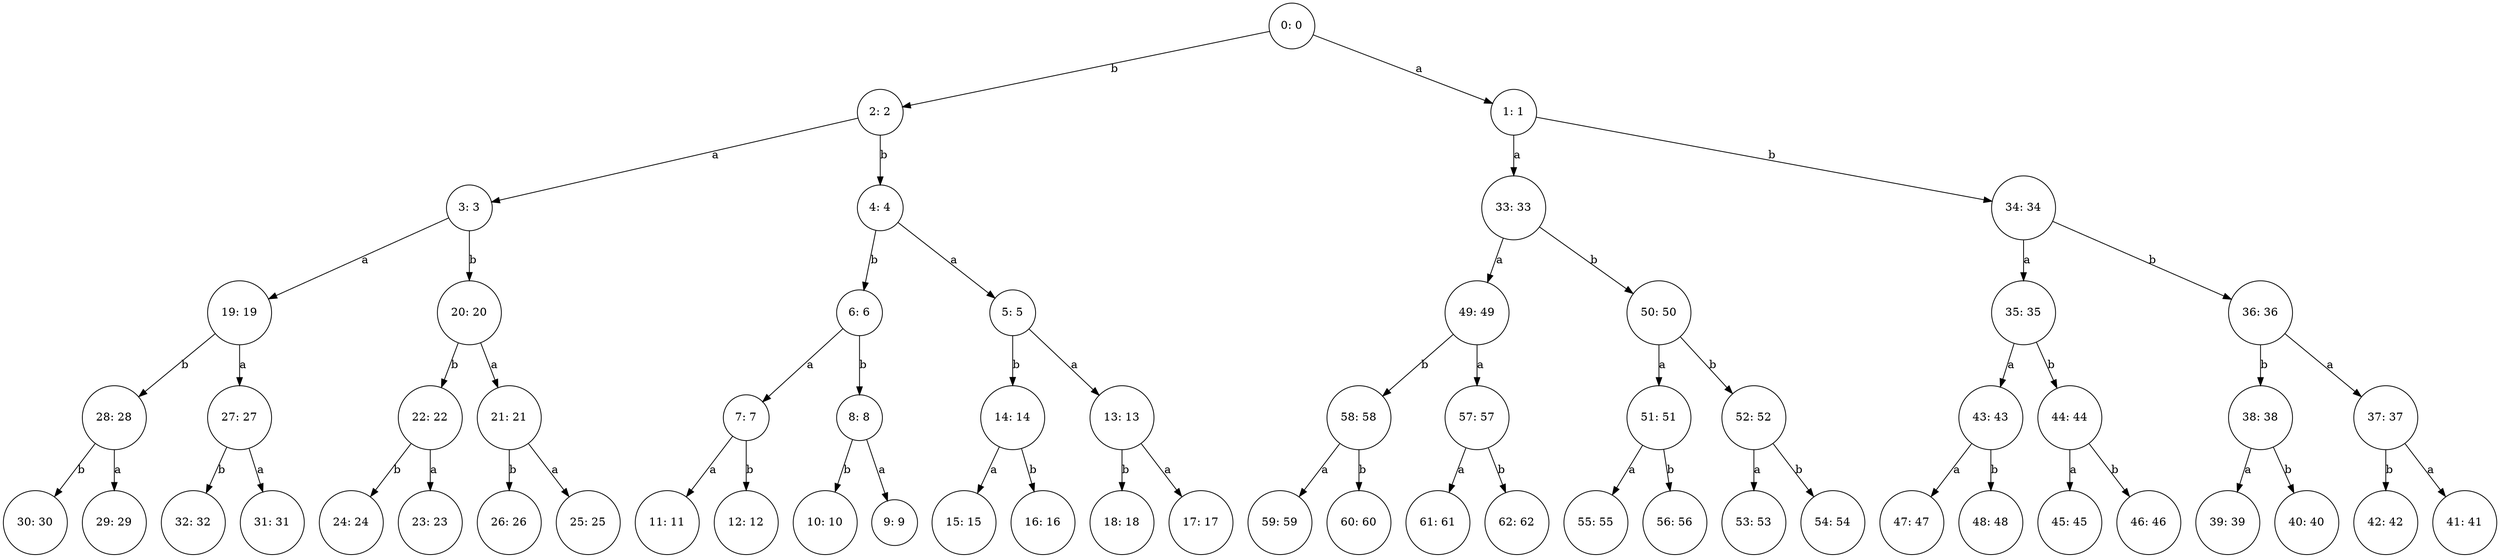 digraph G {
node_43 [shape=circle,label="43: 43"];
	node_43 -> node_47 [label="a"];
	node_43 -> node_48 [label="b"];
node_6 [shape=circle,label="6: 6"];
	node_6 -> node_7 [label="a"];
	node_6 -> node_8 [label="b"];
node_39 [shape=circle,label="39: 39"];
node_32 [shape=circle,label="32: 32"];
node_53 [shape=circle,label="53: 53"];
node_11 [shape=circle,label="11: 11"];
node_2 [shape=circle,label="2: 2"];
	node_2 -> node_3 [label="a"];
	node_2 -> node_4 [label="b"];
node_10 [shape=circle,label="10: 10"];
node_55 [shape=circle,label="55: 55"];
node_26 [shape=circle,label="26: 26"];
node_3 [shape=circle,label="3: 3"];
	node_3 -> node_19 [label="a"];
	node_3 -> node_20 [label="b"];
node_18 [shape=circle,label="18: 18"];
node_33 [shape=circle,label="33: 33"];
	node_33 -> node_49 [label="a"];
	node_33 -> node_50 [label="b"];
node_15 [shape=circle,label="15: 15"];
node_45 [shape=circle,label="45: 45"];
node_58 [shape=circle,label="58: 58"];
	node_58 -> node_59 [label="a"];
	node_58 -> node_60 [label="b"];
node_8 [shape=circle,label="8: 8"];
	node_8 -> node_9 [label="a"];
	node_8 -> node_10 [label="b"];
node_30 [shape=circle,label="30: 30"];
node_48 [shape=circle,label="48: 48"];
node_40 [shape=circle,label="40: 40"];
node_49 [shape=circle,label="49: 49"];
	node_49 -> node_57 [label="a"];
	node_49 -> node_58 [label="b"];
node_29 [shape=circle,label="29: 29"];
node_47 [shape=circle,label="47: 47"];
node_14 [shape=circle,label="14: 14"];
	node_14 -> node_15 [label="a"];
	node_14 -> node_16 [label="b"];
node_25 [shape=circle,label="25: 25"];
node_38 [shape=circle,label="38: 38"];
	node_38 -> node_39 [label="a"];
	node_38 -> node_40 [label="b"];
node_7 [shape=circle,label="7: 7"];
	node_7 -> node_11 [label="a"];
	node_7 -> node_12 [label="b"];
node_61 [shape=circle,label="61: 61"];
node_16 [shape=circle,label="16: 16"];
node_57 [shape=circle,label="57: 57"];
	node_57 -> node_61 [label="a"];
	node_57 -> node_62 [label="b"];
node_0 [shape=circle,label="0: 0"];
	node_0 -> node_1 [label="a"];
	node_0 -> node_2 [label="b"];
node_28 [shape=circle,label="28: 28"];
	node_28 -> node_29 [label="a"];
	node_28 -> node_30 [label="b"];
node_4 [shape=circle,label="4: 4"];
	node_4 -> node_5 [label="a"];
	node_4 -> node_6 [label="b"];
node_1 [shape=circle,label="1: 1"];
	node_1 -> node_33 [label="a"];
	node_1 -> node_34 [label="b"];
node_44 [shape=circle,label="44: 44"];
	node_44 -> node_45 [label="a"];
	node_44 -> node_46 [label="b"];
node_46 [shape=circle,label="46: 46"];
node_56 [shape=circle,label="56: 56"];
node_42 [shape=circle,label="42: 42"];
node_50 [shape=circle,label="50: 50"];
	node_50 -> node_51 [label="a"];
	node_50 -> node_52 [label="b"];
node_24 [shape=circle,label="24: 24"];
node_17 [shape=circle,label="17: 17"];
node_22 [shape=circle,label="22: 22"];
	node_22 -> node_23 [label="a"];
	node_22 -> node_24 [label="b"];
node_23 [shape=circle,label="23: 23"];
node_35 [shape=circle,label="35: 35"];
	node_35 -> node_43 [label="a"];
	node_35 -> node_44 [label="b"];
node_19 [shape=circle,label="19: 19"];
	node_19 -> node_27 [label="a"];
	node_19 -> node_28 [label="b"];
node_9 [shape=circle,label="9: 9"];
node_51 [shape=circle,label="51: 51"];
	node_51 -> node_55 [label="a"];
	node_51 -> node_56 [label="b"];
node_41 [shape=circle,label="41: 41"];
node_36 [shape=circle,label="36: 36"];
	node_36 -> node_37 [label="a"];
	node_36 -> node_38 [label="b"];
node_12 [shape=circle,label="12: 12"];
node_21 [shape=circle,label="21: 21"];
	node_21 -> node_25 [label="a"];
	node_21 -> node_26 [label="b"];
node_52 [shape=circle,label="52: 52"];
	node_52 -> node_53 [label="a"];
	node_52 -> node_54 [label="b"];
node_31 [shape=circle,label="31: 31"];
node_54 [shape=circle,label="54: 54"];
node_60 [shape=circle,label="60: 60"];
node_62 [shape=circle,label="62: 62"];
node_13 [shape=circle,label="13: 13"];
	node_13 -> node_17 [label="a"];
	node_13 -> node_18 [label="b"];
node_34 [shape=circle,label="34: 34"];
	node_34 -> node_35 [label="a"];
	node_34 -> node_36 [label="b"];
node_27 [shape=circle,label="27: 27"];
	node_27 -> node_31 [label="a"];
	node_27 -> node_32 [label="b"];
node_5 [shape=circle,label="5: 5"];
	node_5 -> node_13 [label="a"];
	node_5 -> node_14 [label="b"];
node_20 [shape=circle,label="20: 20"];
	node_20 -> node_21 [label="a"];
	node_20 -> node_22 [label="b"];
node_37 [shape=circle,label="37: 37"];
	node_37 -> node_41 [label="a"];
	node_37 -> node_42 [label="b"];
node_59 [shape=circle,label="59: 59"];
}
